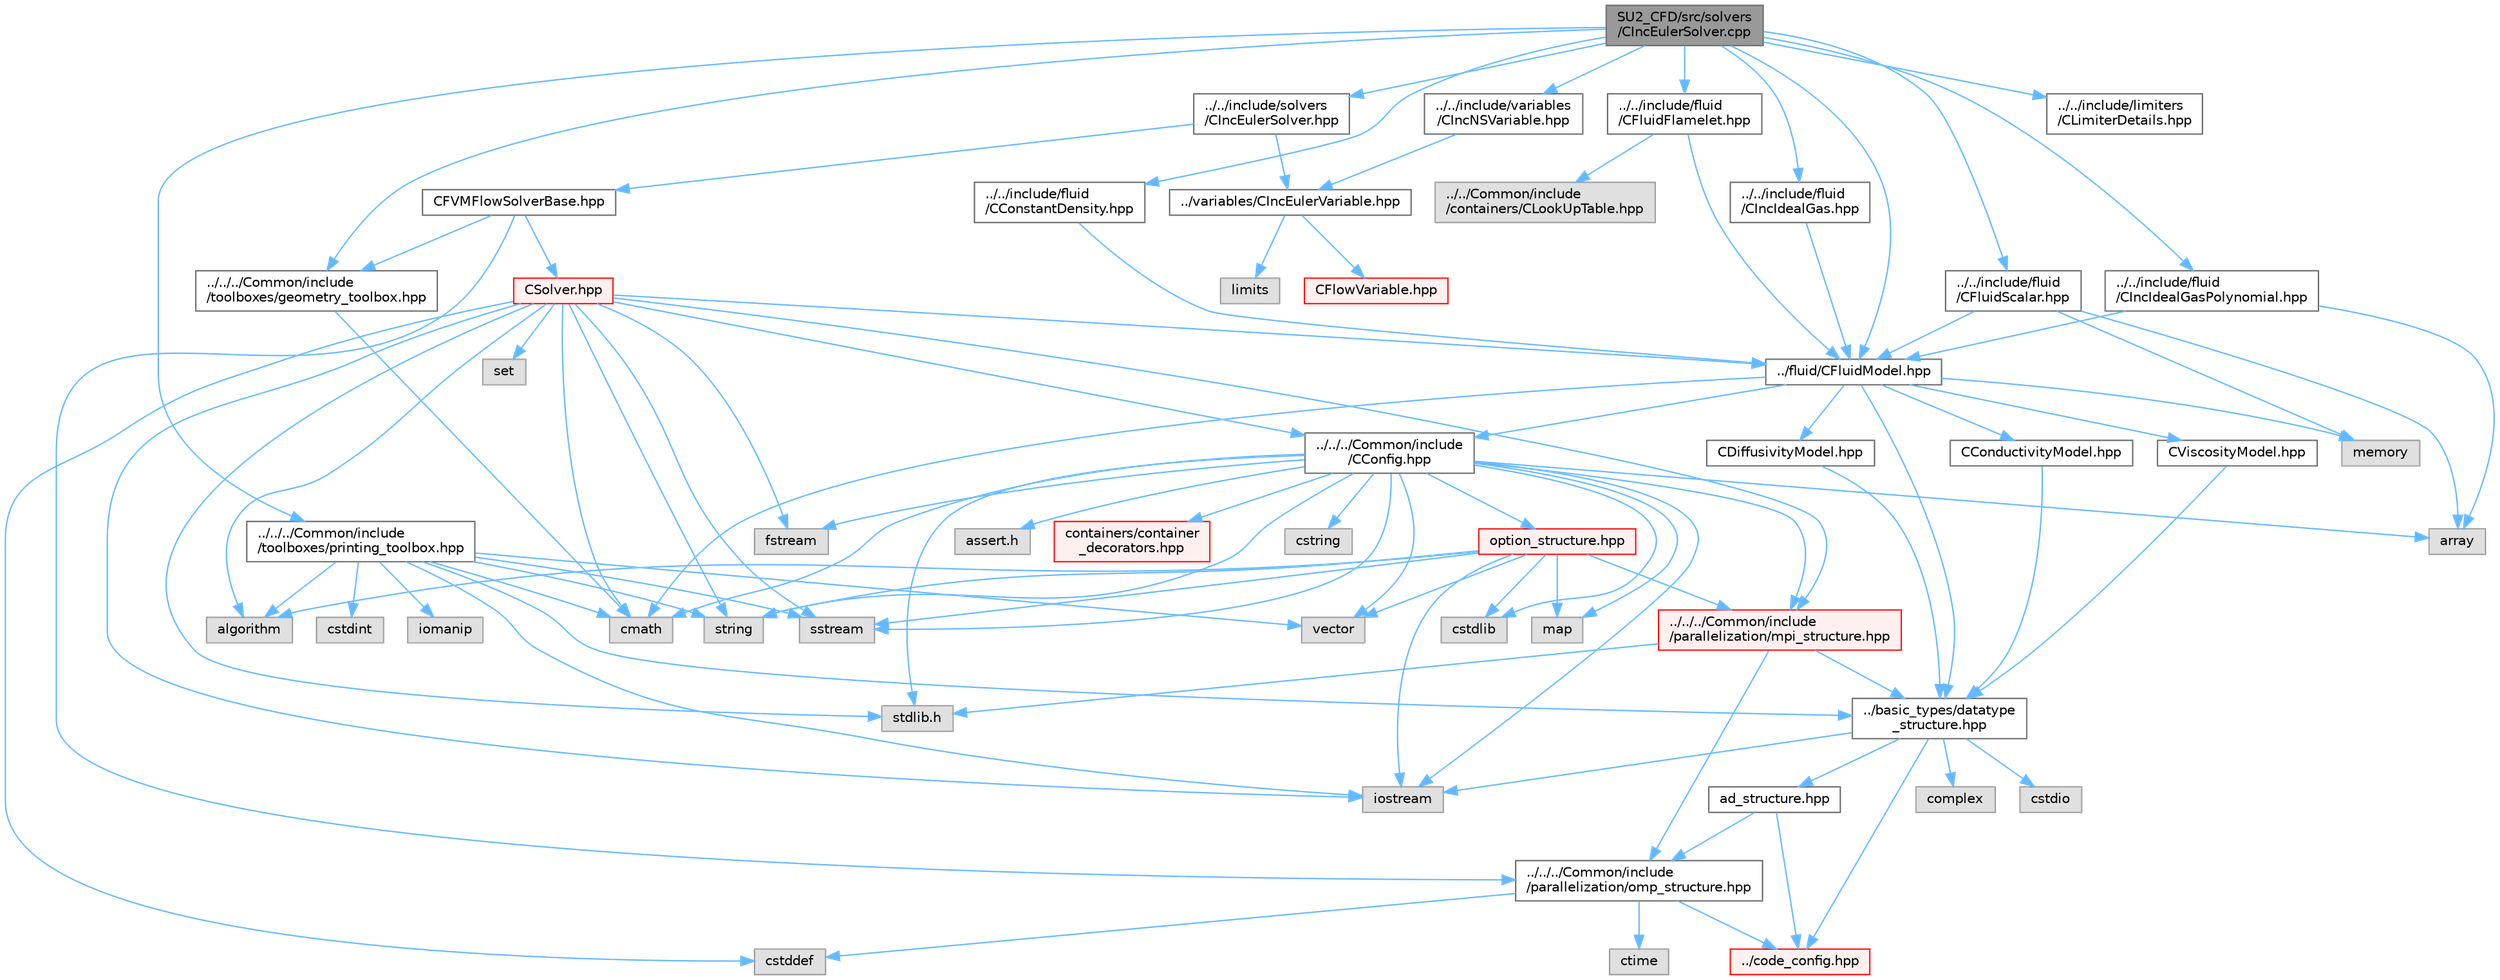 digraph "SU2_CFD/src/solvers/CIncEulerSolver.cpp"
{
 // LATEX_PDF_SIZE
  bgcolor="transparent";
  edge [fontname=Helvetica,fontsize=10,labelfontname=Helvetica,labelfontsize=10];
  node [fontname=Helvetica,fontsize=10,shape=box,height=0.2,width=0.4];
  Node1 [id="Node000001",label="SU2_CFD/src/solvers\l/CIncEulerSolver.cpp",height=0.2,width=0.4,color="gray40", fillcolor="grey60", style="filled", fontcolor="black",tooltip="Main subroutines for solving incompressible flow (Euler, Navier-Stokes, etc.)."];
  Node1 -> Node2 [id="edge1_Node000001_Node000002",color="steelblue1",style="solid",tooltip=" "];
  Node2 [id="Node000002",label="../../include/solvers\l/CIncEulerSolver.hpp",height=0.2,width=0.4,color="grey40", fillcolor="white", style="filled",URL="$CIncEulerSolver_8hpp.html",tooltip="Headers of the CIncEulerSolver class."];
  Node2 -> Node3 [id="edge2_Node000002_Node000003",color="steelblue1",style="solid",tooltip=" "];
  Node3 [id="Node000003",label="CFVMFlowSolverBase.hpp",height=0.2,width=0.4,color="grey40", fillcolor="white", style="filled",URL="$CFVMFlowSolverBase_8hpp.html",tooltip="Base class template for all FVM flow solvers."];
  Node3 -> Node4 [id="edge3_Node000003_Node000004",color="steelblue1",style="solid",tooltip=" "];
  Node4 [id="Node000004",label="../../../Common/include\l/parallelization/omp_structure.hpp",height=0.2,width=0.4,color="grey40", fillcolor="white", style="filled",URL="$omp__structure_8hpp.html",tooltip="OpenMP interface header, provides compatibility functions if the code is built without OpenMP support..."];
  Node4 -> Node5 [id="edge4_Node000004_Node000005",color="steelblue1",style="solid",tooltip=" "];
  Node5 [id="Node000005",label="cstddef",height=0.2,width=0.4,color="grey60", fillcolor="#E0E0E0", style="filled",tooltip=" "];
  Node4 -> Node6 [id="edge5_Node000004_Node000006",color="steelblue1",style="solid",tooltip=" "];
  Node6 [id="Node000006",label="../code_config.hpp",height=0.2,width=0.4,color="red", fillcolor="#FFF0F0", style="filled",URL="$code__config_8hpp.html",tooltip="Header file for collecting common macros, definitions and type configurations."];
  Node4 -> Node8 [id="edge6_Node000004_Node000008",color="steelblue1",style="solid",tooltip=" "];
  Node8 [id="Node000008",label="ctime",height=0.2,width=0.4,color="grey60", fillcolor="#E0E0E0", style="filled",tooltip=" "];
  Node3 -> Node9 [id="edge7_Node000003_Node000009",color="steelblue1",style="solid",tooltip=" "];
  Node9 [id="Node000009",label="../../../Common/include\l/toolboxes/geometry_toolbox.hpp",height=0.2,width=0.4,color="grey40", fillcolor="white", style="filled",URL="$geometry__toolbox_8hpp.html",tooltip="Collection of common lightweight geometry-oriented methods."];
  Node9 -> Node10 [id="edge8_Node000009_Node000010",color="steelblue1",style="solid",tooltip=" "];
  Node10 [id="Node000010",label="cmath",height=0.2,width=0.4,color="grey60", fillcolor="#E0E0E0", style="filled",tooltip=" "];
  Node3 -> Node11 [id="edge9_Node000003_Node000011",color="steelblue1",style="solid",tooltip=" "];
  Node11 [id="Node000011",label="CSolver.hpp",height=0.2,width=0.4,color="red", fillcolor="#FFF0F0", style="filled",URL="$CSolver_8hpp.html",tooltip="Headers of the CSolver class which is inherited by all of the other solvers."];
  Node11 -> Node12 [id="edge10_Node000011_Node000012",color="steelblue1",style="solid",tooltip=" "];
  Node12 [id="Node000012",label="../../../Common/include\l/parallelization/mpi_structure.hpp",height=0.2,width=0.4,color="red", fillcolor="#FFF0F0", style="filled",URL="$mpi__structure_8hpp.html",tooltip="Headers of the mpi interface for generalized datatypes. The subroutines and functions are in the mpi_..."];
  Node12 -> Node13 [id="edge11_Node000012_Node000013",color="steelblue1",style="solid",tooltip=" "];
  Node13 [id="Node000013",label="stdlib.h",height=0.2,width=0.4,color="grey60", fillcolor="#E0E0E0", style="filled",tooltip=" "];
  Node12 -> Node14 [id="edge12_Node000012_Node000014",color="steelblue1",style="solid",tooltip=" "];
  Node14 [id="Node000014",label="../basic_types/datatype\l_structure.hpp",height=0.2,width=0.4,color="grey40", fillcolor="white", style="filled",URL="$datatype__structure_8hpp.html",tooltip="Headers for generalized datatypes, defines an interface for AD types."];
  Node14 -> Node15 [id="edge13_Node000014_Node000015",color="steelblue1",style="solid",tooltip=" "];
  Node15 [id="Node000015",label="iostream",height=0.2,width=0.4,color="grey60", fillcolor="#E0E0E0", style="filled",tooltip=" "];
  Node14 -> Node16 [id="edge14_Node000014_Node000016",color="steelblue1",style="solid",tooltip=" "];
  Node16 [id="Node000016",label="complex",height=0.2,width=0.4,color="grey60", fillcolor="#E0E0E0", style="filled",tooltip=" "];
  Node14 -> Node17 [id="edge15_Node000014_Node000017",color="steelblue1",style="solid",tooltip=" "];
  Node17 [id="Node000017",label="cstdio",height=0.2,width=0.4,color="grey60", fillcolor="#E0E0E0", style="filled",tooltip=" "];
  Node14 -> Node6 [id="edge16_Node000014_Node000006",color="steelblue1",style="solid",tooltip=" "];
  Node14 -> Node18 [id="edge17_Node000014_Node000018",color="steelblue1",style="solid",tooltip=" "];
  Node18 [id="Node000018",label="ad_structure.hpp",height=0.2,width=0.4,color="grey40", fillcolor="white", style="filled",URL="$ad__structure_8hpp.html",tooltip="Main routines for the algorithmic differentiation (AD) structure."];
  Node18 -> Node6 [id="edge18_Node000018_Node000006",color="steelblue1",style="solid",tooltip=" "];
  Node18 -> Node4 [id="edge19_Node000018_Node000004",color="steelblue1",style="solid",tooltip=" "];
  Node12 -> Node4 [id="edge20_Node000012_Node000004",color="steelblue1",style="solid",tooltip=" "];
  Node11 -> Node10 [id="edge21_Node000011_Node000010",color="steelblue1",style="solid",tooltip=" "];
  Node11 -> Node5 [id="edge22_Node000011_Node000005",color="steelblue1",style="solid",tooltip=" "];
  Node11 -> Node20 [id="edge23_Node000011_Node000020",color="steelblue1",style="solid",tooltip=" "];
  Node20 [id="Node000020",label="string",height=0.2,width=0.4,color="grey60", fillcolor="#E0E0E0", style="filled",tooltip=" "];
  Node11 -> Node21 [id="edge24_Node000011_Node000021",color="steelblue1",style="solid",tooltip=" "];
  Node21 [id="Node000021",label="fstream",height=0.2,width=0.4,color="grey60", fillcolor="#E0E0E0", style="filled",tooltip=" "];
  Node11 -> Node22 [id="edge25_Node000011_Node000022",color="steelblue1",style="solid",tooltip=" "];
  Node22 [id="Node000022",label="sstream",height=0.2,width=0.4,color="grey60", fillcolor="#E0E0E0", style="filled",tooltip=" "];
  Node11 -> Node23 [id="edge26_Node000011_Node000023",color="steelblue1",style="solid",tooltip=" "];
  Node23 [id="Node000023",label="algorithm",height=0.2,width=0.4,color="grey60", fillcolor="#E0E0E0", style="filled",tooltip=" "];
  Node11 -> Node15 [id="edge27_Node000011_Node000015",color="steelblue1",style="solid",tooltip=" "];
  Node11 -> Node24 [id="edge28_Node000011_Node000024",color="steelblue1",style="solid",tooltip=" "];
  Node24 [id="Node000024",label="set",height=0.2,width=0.4,color="grey60", fillcolor="#E0E0E0", style="filled",tooltip=" "];
  Node11 -> Node13 [id="edge29_Node000011_Node000013",color="steelblue1",style="solid",tooltip=" "];
  Node11 -> Node26 [id="edge30_Node000011_Node000026",color="steelblue1",style="solid",tooltip=" "];
  Node26 [id="Node000026",label="../fluid/CFluidModel.hpp",height=0.2,width=0.4,color="grey40", fillcolor="white", style="filled",URL="$CFluidModel_8hpp.html",tooltip="Defines the main fluid model class for thermophysical properties."];
  Node26 -> Node10 [id="edge31_Node000026_Node000010",color="steelblue1",style="solid",tooltip=" "];
  Node26 -> Node27 [id="edge32_Node000026_Node000027",color="steelblue1",style="solid",tooltip=" "];
  Node27 [id="Node000027",label="memory",height=0.2,width=0.4,color="grey60", fillcolor="#E0E0E0", style="filled",tooltip=" "];
  Node26 -> Node28 [id="edge33_Node000026_Node000028",color="steelblue1",style="solid",tooltip=" "];
  Node28 [id="Node000028",label="../../../Common/include\l/CConfig.hpp",height=0.2,width=0.4,color="grey40", fillcolor="white", style="filled",URL="$CConfig_8hpp.html",tooltip="All the information about the definition of the physical problem. The subroutines and functions are i..."];
  Node28 -> Node12 [id="edge34_Node000028_Node000012",color="steelblue1",style="solid",tooltip=" "];
  Node28 -> Node15 [id="edge35_Node000028_Node000015",color="steelblue1",style="solid",tooltip=" "];
  Node28 -> Node29 [id="edge36_Node000028_Node000029",color="steelblue1",style="solid",tooltip=" "];
  Node29 [id="Node000029",label="cstdlib",height=0.2,width=0.4,color="grey60", fillcolor="#E0E0E0", style="filled",tooltip=" "];
  Node28 -> Node21 [id="edge37_Node000028_Node000021",color="steelblue1",style="solid",tooltip=" "];
  Node28 -> Node22 [id="edge38_Node000028_Node000022",color="steelblue1",style="solid",tooltip=" "];
  Node28 -> Node20 [id="edge39_Node000028_Node000020",color="steelblue1",style="solid",tooltip=" "];
  Node28 -> Node30 [id="edge40_Node000028_Node000030",color="steelblue1",style="solid",tooltip=" "];
  Node30 [id="Node000030",label="cstring",height=0.2,width=0.4,color="grey60", fillcolor="#E0E0E0", style="filled",tooltip=" "];
  Node28 -> Node31 [id="edge41_Node000028_Node000031",color="steelblue1",style="solid",tooltip=" "];
  Node31 [id="Node000031",label="vector",height=0.2,width=0.4,color="grey60", fillcolor="#E0E0E0", style="filled",tooltip=" "];
  Node28 -> Node32 [id="edge42_Node000028_Node000032",color="steelblue1",style="solid",tooltip=" "];
  Node32 [id="Node000032",label="array",height=0.2,width=0.4,color="grey60", fillcolor="#E0E0E0", style="filled",tooltip=" "];
  Node28 -> Node13 [id="edge43_Node000028_Node000013",color="steelblue1",style="solid",tooltip=" "];
  Node28 -> Node10 [id="edge44_Node000028_Node000010",color="steelblue1",style="solid",tooltip=" "];
  Node28 -> Node33 [id="edge45_Node000028_Node000033",color="steelblue1",style="solid",tooltip=" "];
  Node33 [id="Node000033",label="map",height=0.2,width=0.4,color="grey60", fillcolor="#E0E0E0", style="filled",tooltip=" "];
  Node28 -> Node34 [id="edge46_Node000028_Node000034",color="steelblue1",style="solid",tooltip=" "];
  Node34 [id="Node000034",label="assert.h",height=0.2,width=0.4,color="grey60", fillcolor="#E0E0E0", style="filled",tooltip=" "];
  Node28 -> Node35 [id="edge47_Node000028_Node000035",color="steelblue1",style="solid",tooltip=" "];
  Node35 [id="Node000035",label="option_structure.hpp",height=0.2,width=0.4,color="red", fillcolor="#FFF0F0", style="filled",URL="$option__structure_8hpp.html",tooltip="Defines classes for referencing options for easy input in CConfig."];
  Node35 -> Node12 [id="edge48_Node000035_Node000012",color="steelblue1",style="solid",tooltip=" "];
  Node35 -> Node15 [id="edge49_Node000035_Node000015",color="steelblue1",style="solid",tooltip=" "];
  Node35 -> Node22 [id="edge50_Node000035_Node000022",color="steelblue1",style="solid",tooltip=" "];
  Node35 -> Node20 [id="edge51_Node000035_Node000020",color="steelblue1",style="solid",tooltip=" "];
  Node35 -> Node31 [id="edge52_Node000035_Node000031",color="steelblue1",style="solid",tooltip=" "];
  Node35 -> Node33 [id="edge53_Node000035_Node000033",color="steelblue1",style="solid",tooltip=" "];
  Node35 -> Node29 [id="edge54_Node000035_Node000029",color="steelblue1",style="solid",tooltip=" "];
  Node35 -> Node23 [id="edge55_Node000035_Node000023",color="steelblue1",style="solid",tooltip=" "];
  Node28 -> Node37 [id="edge56_Node000028_Node000037",color="steelblue1",style="solid",tooltip=" "];
  Node37 [id="Node000037",label="containers/container\l_decorators.hpp",height=0.2,width=0.4,color="red", fillcolor="#FFF0F0", style="filled",URL="$container__decorators_8hpp.html",tooltip="Collection of small classes that decorate C2DContainer to augment its functionality,..."];
  Node26 -> Node14 [id="edge57_Node000026_Node000014",color="steelblue1",style="solid",tooltip=" "];
  Node26 -> Node47 [id="edge58_Node000026_Node000047",color="steelblue1",style="solid",tooltip=" "];
  Node47 [id="Node000047",label="CConductivityModel.hpp",height=0.2,width=0.4,color="grey40", fillcolor="white", style="filled",URL="$CConductivityModel_8hpp.html",tooltip="Defines an interface class for thermal conductivity models."];
  Node47 -> Node14 [id="edge59_Node000047_Node000014",color="steelblue1",style="solid",tooltip=" "];
  Node26 -> Node48 [id="edge60_Node000026_Node000048",color="steelblue1",style="solid",tooltip=" "];
  Node48 [id="Node000048",label="CViscosityModel.hpp",height=0.2,width=0.4,color="grey40", fillcolor="white", style="filled",URL="$CViscosityModel_8hpp.html",tooltip="Interface class for defining laminar viscosity models."];
  Node48 -> Node14 [id="edge61_Node000048_Node000014",color="steelblue1",style="solid",tooltip=" "];
  Node26 -> Node49 [id="edge62_Node000026_Node000049",color="steelblue1",style="solid",tooltip=" "];
  Node49 [id="Node000049",label="CDiffusivityModel.hpp",height=0.2,width=0.4,color="grey40", fillcolor="white", style="filled",URL="$CDiffusivityModel_8hpp.html",tooltip="Interface class for defining mass diffusivity models."];
  Node49 -> Node14 [id="edge63_Node000049_Node000014",color="steelblue1",style="solid",tooltip=" "];
  Node11 -> Node28 [id="edge64_Node000011_Node000028",color="steelblue1",style="solid",tooltip=" "];
  Node2 -> Node91 [id="edge65_Node000002_Node000091",color="steelblue1",style="solid",tooltip=" "];
  Node91 [id="Node000091",label="../variables/CIncEulerVariable.hpp",height=0.2,width=0.4,color="grey40", fillcolor="white", style="filled",URL="$CIncEulerVariable_8hpp.html",tooltip="Class for defining the variables of the incompressible Euler solver."];
  Node91 -> Node53 [id="edge66_Node000091_Node000053",color="steelblue1",style="solid",tooltip=" "];
  Node53 [id="Node000053",label="limits",height=0.2,width=0.4,color="grey60", fillcolor="#E0E0E0", style="filled",tooltip=" "];
  Node91 -> Node92 [id="edge67_Node000091_Node000092",color="steelblue1",style="solid",tooltip=" "];
  Node92 [id="Node000092",label="CFlowVariable.hpp",height=0.2,width=0.4,color="red", fillcolor="#FFF0F0", style="filled",URL="$CFlowVariable_8hpp.html",tooltip="Class for defining the common variables of flow solvers."];
  Node1 -> Node93 [id="edge68_Node000001_Node000093",color="steelblue1",style="solid",tooltip=" "];
  Node93 [id="Node000093",label="../../../Common/include\l/toolboxes/printing_toolbox.hpp",height=0.2,width=0.4,color="grey40", fillcolor="white", style="filled",URL="$printing__toolbox_8hpp.html",tooltip="Header file for the printing toolbox."];
  Node93 -> Node15 [id="edge69_Node000093_Node000015",color="steelblue1",style="solid",tooltip=" "];
  Node93 -> Node82 [id="edge70_Node000093_Node000082",color="steelblue1",style="solid",tooltip=" "];
  Node82 [id="Node000082",label="iomanip",height=0.2,width=0.4,color="grey60", fillcolor="#E0E0E0", style="filled",tooltip=" "];
  Node93 -> Node42 [id="edge71_Node000093_Node000042",color="steelblue1",style="solid",tooltip=" "];
  Node42 [id="Node000042",label="cstdint",height=0.2,width=0.4,color="grey60", fillcolor="#E0E0E0", style="filled",tooltip=" "];
  Node93 -> Node31 [id="edge72_Node000093_Node000031",color="steelblue1",style="solid",tooltip=" "];
  Node93 -> Node20 [id="edge73_Node000093_Node000020",color="steelblue1",style="solid",tooltip=" "];
  Node93 -> Node22 [id="edge74_Node000093_Node000022",color="steelblue1",style="solid",tooltip=" "];
  Node93 -> Node10 [id="edge75_Node000093_Node000010",color="steelblue1",style="solid",tooltip=" "];
  Node93 -> Node23 [id="edge76_Node000093_Node000023",color="steelblue1",style="solid",tooltip=" "];
  Node93 -> Node14 [id="edge77_Node000093_Node000014",color="steelblue1",style="solid",tooltip=" "];
  Node1 -> Node94 [id="edge78_Node000001_Node000094",color="steelblue1",style="solid",tooltip=" "];
  Node94 [id="Node000094",label="../../include/fluid\l/CConstantDensity.hpp",height=0.2,width=0.4,color="grey40", fillcolor="white", style="filled",URL="$CConstantDensity_8hpp.html",tooltip="Defines the incompressible constant density model."];
  Node94 -> Node26 [id="edge79_Node000094_Node000026",color="steelblue1",style="solid",tooltip=" "];
  Node1 -> Node95 [id="edge80_Node000001_Node000095",color="steelblue1",style="solid",tooltip=" "];
  Node95 [id="Node000095",label="../../include/fluid\l/CIncIdealGas.hpp",height=0.2,width=0.4,color="grey40", fillcolor="white", style="filled",URL="$CIncIdealGas_8hpp.html",tooltip="Defines the incompressible Ideal Gas model."];
  Node95 -> Node26 [id="edge81_Node000095_Node000026",color="steelblue1",style="solid",tooltip=" "];
  Node1 -> Node96 [id="edge82_Node000001_Node000096",color="steelblue1",style="solid",tooltip=" "];
  Node96 [id="Node000096",label="../../include/fluid\l/CIncIdealGasPolynomial.hpp",height=0.2,width=0.4,color="grey40", fillcolor="white", style="filled",URL="$CIncIdealGasPolynomial_8hpp.html",tooltip="Defines the incompressible Ideal Gas model with polynomial Cp."];
  Node96 -> Node32 [id="edge83_Node000096_Node000032",color="steelblue1",style="solid",tooltip=" "];
  Node96 -> Node26 [id="edge84_Node000096_Node000026",color="steelblue1",style="solid",tooltip=" "];
  Node1 -> Node97 [id="edge85_Node000001_Node000097",color="steelblue1",style="solid",tooltip=" "];
  Node97 [id="Node000097",label="../../include/variables\l/CIncNSVariable.hpp",height=0.2,width=0.4,color="grey40", fillcolor="white", style="filled",URL="$CIncNSVariable_8hpp.html",tooltip="Class for defining the variables of the incompressible Navier-Stokes solver."];
  Node97 -> Node91 [id="edge86_Node000097_Node000091",color="steelblue1",style="solid",tooltip=" "];
  Node1 -> Node98 [id="edge87_Node000001_Node000098",color="steelblue1",style="solid",tooltip=" "];
  Node98 [id="Node000098",label="../../include/limiters\l/CLimiterDetails.hpp",height=0.2,width=0.4,color="grey40", fillcolor="white", style="filled",URL="$CLimiterDetails_8hpp.html",tooltip="A class template that allows defining limiters via specialization of particular details."];
  Node1 -> Node9 [id="edge88_Node000001_Node000009",color="steelblue1",style="solid",tooltip=" "];
  Node1 -> Node99 [id="edge89_Node000001_Node000099",color="steelblue1",style="solid",tooltip=" "];
  Node99 [id="Node000099",label="../../include/fluid\l/CFluidScalar.hpp",height=0.2,width=0.4,color="grey40", fillcolor="white", style="filled",URL="$CFluidScalar_8hpp.html",tooltip="Defines the multicomponent incompressible Ideal Gas model for mixtures."];
  Node99 -> Node27 [id="edge90_Node000099_Node000027",color="steelblue1",style="solid",tooltip=" "];
  Node99 -> Node32 [id="edge91_Node000099_Node000032",color="steelblue1",style="solid",tooltip=" "];
  Node99 -> Node26 [id="edge92_Node000099_Node000026",color="steelblue1",style="solid",tooltip=" "];
  Node1 -> Node100 [id="edge93_Node000001_Node000100",color="steelblue1",style="solid",tooltip=" "];
  Node100 [id="Node000100",label="../../include/fluid\l/CFluidFlamelet.hpp",height=0.2,width=0.4,color="grey40", fillcolor="white", style="filled",URL="$CFluidFlamelet_8hpp.html",tooltip="Defines the flamelet fluid model."];
  Node100 -> Node101 [id="edge94_Node000100_Node000101",color="steelblue1",style="solid",tooltip=" "];
  Node101 [id="Node000101",label="../../Common/include\l/containers/CLookUpTable.hpp",height=0.2,width=0.4,color="grey60", fillcolor="#E0E0E0", style="filled",tooltip=" "];
  Node100 -> Node26 [id="edge95_Node000100_Node000026",color="steelblue1",style="solid",tooltip=" "];
  Node1 -> Node26 [id="edge96_Node000001_Node000026",color="steelblue1",style="solid",tooltip=" "];
}
